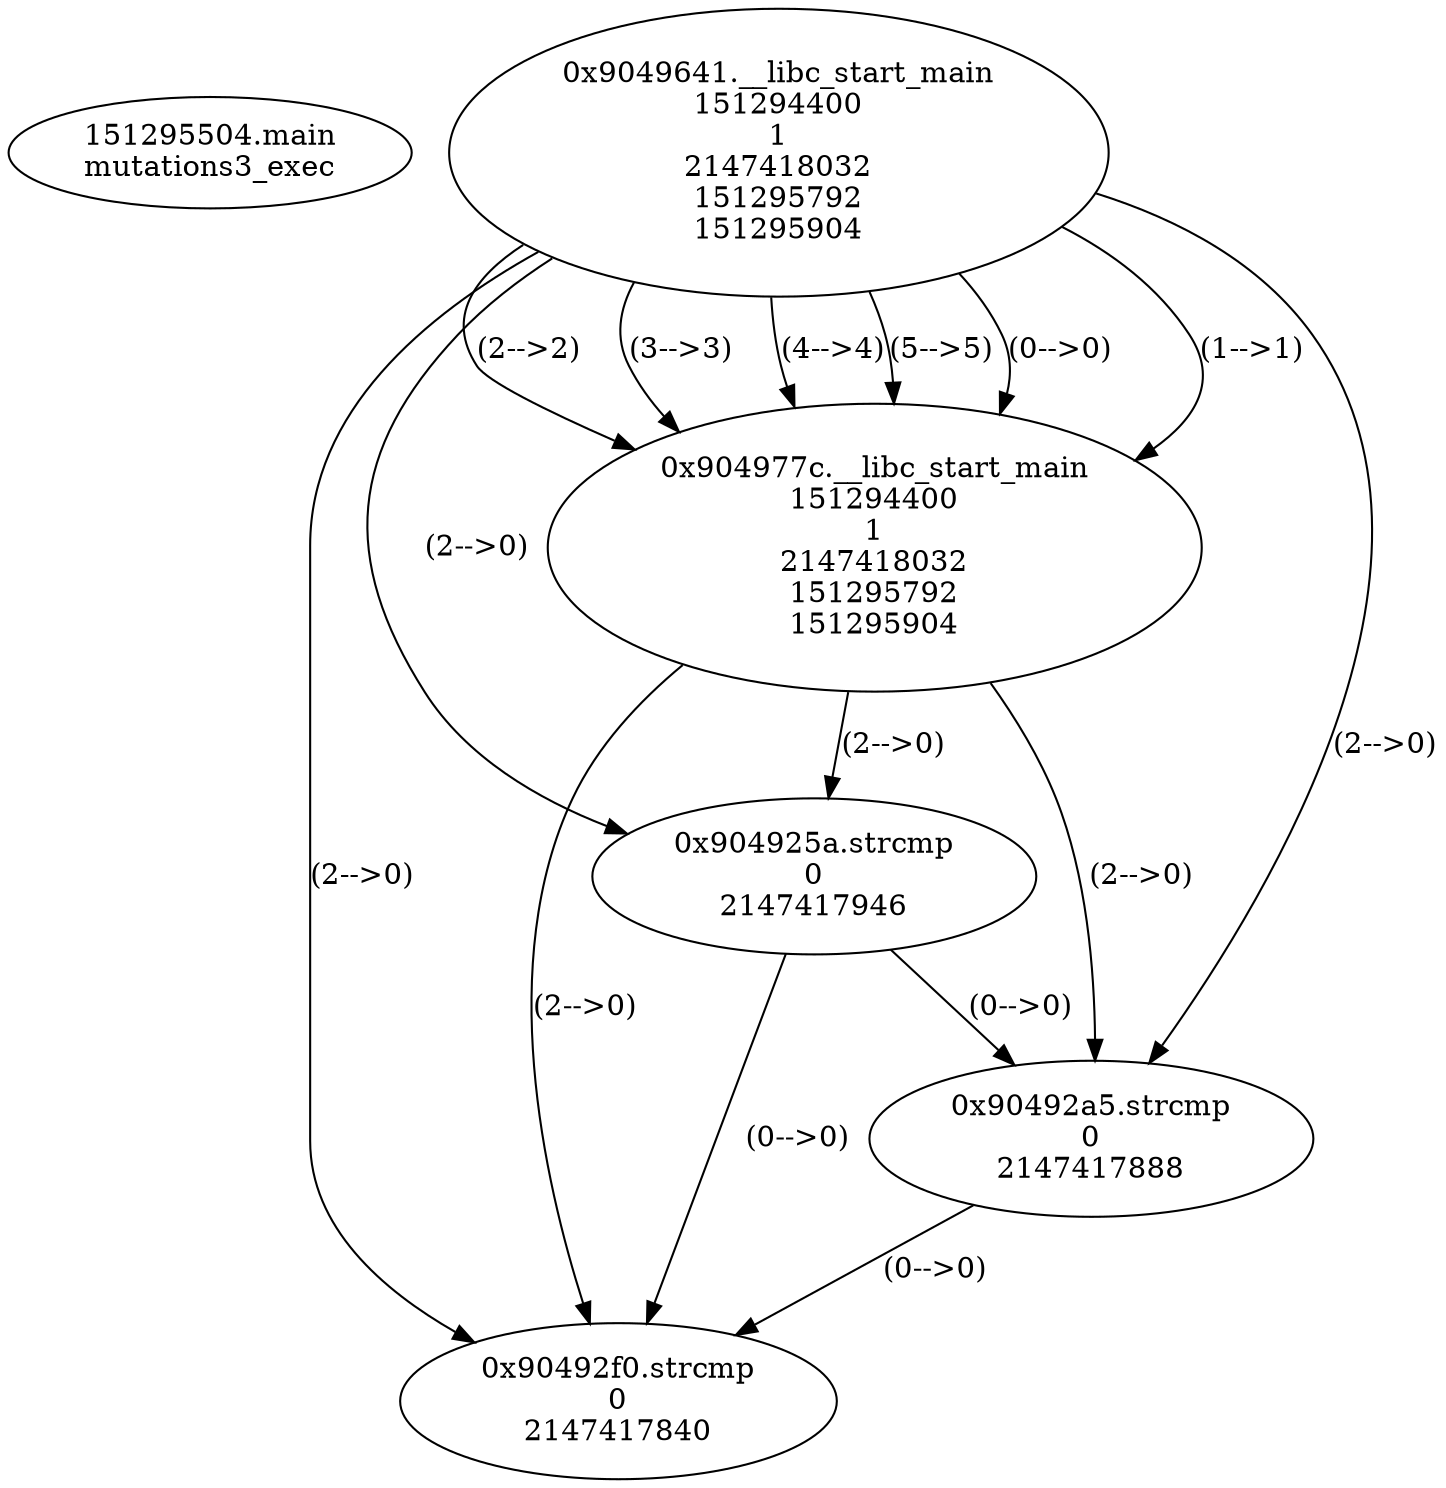 // Global SCDG with merge call
digraph {
	0 [label="151295504.main
mutations3_exec"]
	1 [label="0x9049641.__libc_start_main
151294400
1
2147418032
151295792
151295904"]
	2 [label="0x904977c.__libc_start_main
151294400
1
2147418032
151295792
151295904"]
	1 -> 2 [label="(1-->1)"]
	1 -> 2 [label="(2-->2)"]
	1 -> 2 [label="(3-->3)"]
	1 -> 2 [label="(4-->4)"]
	1 -> 2 [label="(5-->5)"]
	1 -> 2 [label="(0-->0)"]
	3 [label="0x904925a.strcmp
0
2147417946"]
	1 -> 3 [label="(2-->0)"]
	2 -> 3 [label="(2-->0)"]
	4 [label="0x90492a5.strcmp
0
2147417888"]
	1 -> 4 [label="(2-->0)"]
	2 -> 4 [label="(2-->0)"]
	3 -> 4 [label="(0-->0)"]
	5 [label="0x90492f0.strcmp
0
2147417840"]
	1 -> 5 [label="(2-->0)"]
	2 -> 5 [label="(2-->0)"]
	3 -> 5 [label="(0-->0)"]
	4 -> 5 [label="(0-->0)"]
}
